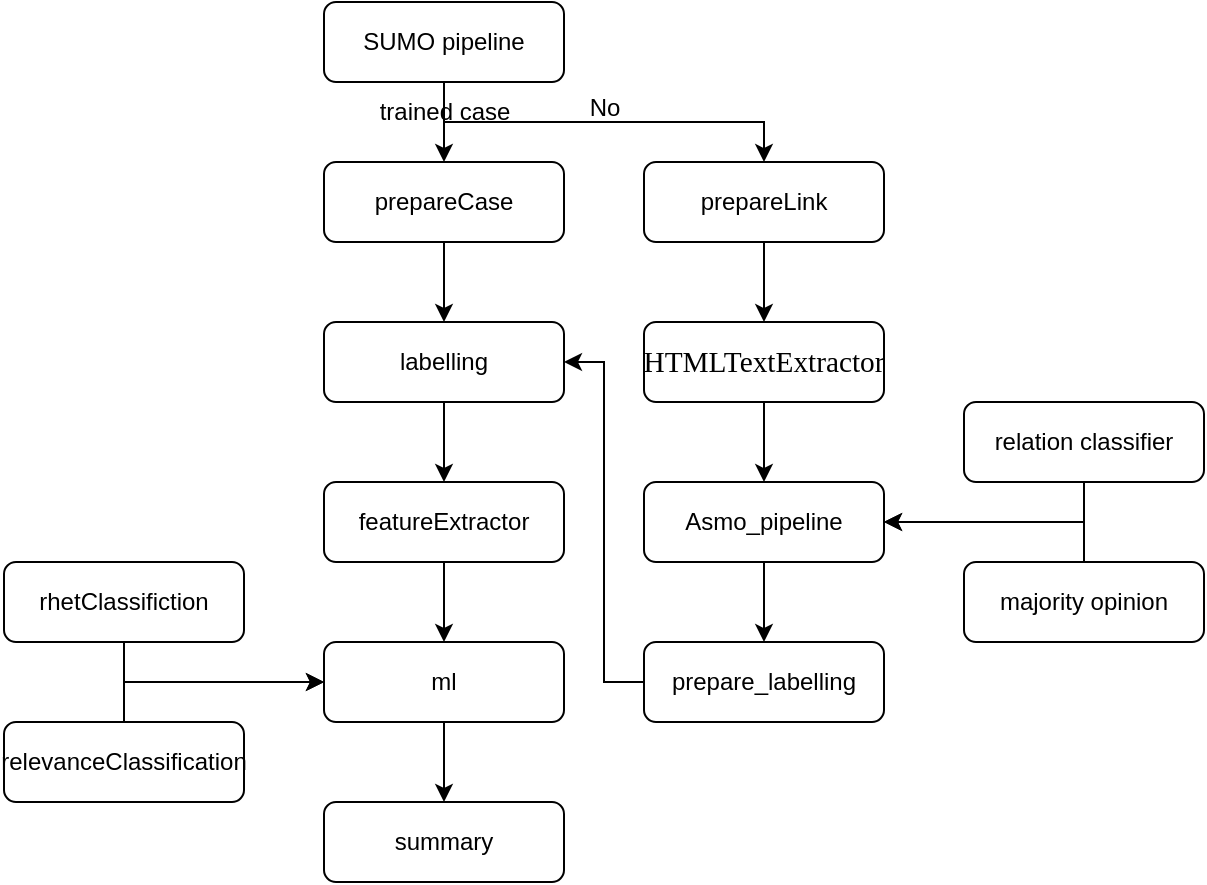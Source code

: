 <mxfile version="24.2.5" type="device">
  <diagram id="C5RBs43oDa-KdzZeNtuy" name="Page-1">
    <mxGraphModel dx="1768" dy="528" grid="1" gridSize="10" guides="1" tooltips="1" connect="1" arrows="1" fold="1" page="1" pageScale="1" pageWidth="827" pageHeight="1169" math="0" shadow="0">
      <root>
        <mxCell id="WIyWlLk6GJQsqaUBKTNV-0" />
        <mxCell id="WIyWlLk6GJQsqaUBKTNV-1" parent="WIyWlLk6GJQsqaUBKTNV-0" />
        <mxCell id="GNIlAybAcB3dzbtZUp1G-9" style="edgeStyle=orthogonalEdgeStyle;rounded=0;orthogonalLoop=1;jettySize=auto;html=1;exitX=0.5;exitY=1;exitDx=0;exitDy=0;entryX=0.5;entryY=0;entryDx=0;entryDy=0;" edge="1" parent="WIyWlLk6GJQsqaUBKTNV-1" source="WIyWlLk6GJQsqaUBKTNV-3" target="GNIlAybAcB3dzbtZUp1G-4">
          <mxGeometry relative="1" as="geometry" />
        </mxCell>
        <mxCell id="GNIlAybAcB3dzbtZUp1G-11" style="edgeStyle=orthogonalEdgeStyle;rounded=0;orthogonalLoop=1;jettySize=auto;html=1;exitX=0.5;exitY=1;exitDx=0;exitDy=0;entryX=0.5;entryY=0;entryDx=0;entryDy=0;" edge="1" parent="WIyWlLk6GJQsqaUBKTNV-1" source="WIyWlLk6GJQsqaUBKTNV-3" target="GNIlAybAcB3dzbtZUp1G-10">
          <mxGeometry relative="1" as="geometry" />
        </mxCell>
        <mxCell id="WIyWlLk6GJQsqaUBKTNV-3" value="SUMO pipeline" style="rounded=1;whiteSpace=wrap;html=1;fontSize=12;glass=0;strokeWidth=1;shadow=0;" parent="WIyWlLk6GJQsqaUBKTNV-1" vertex="1">
          <mxGeometry x="160" y="80" width="120" height="40" as="geometry" />
        </mxCell>
        <mxCell id="GNIlAybAcB3dzbtZUp1G-15" style="edgeStyle=orthogonalEdgeStyle;rounded=0;orthogonalLoop=1;jettySize=auto;html=1;exitX=0.5;exitY=1;exitDx=0;exitDy=0;entryX=0.5;entryY=0;entryDx=0;entryDy=0;" edge="1" parent="WIyWlLk6GJQsqaUBKTNV-1" source="GNIlAybAcB3dzbtZUp1G-4" target="GNIlAybAcB3dzbtZUp1G-13">
          <mxGeometry relative="1" as="geometry" />
        </mxCell>
        <mxCell id="GNIlAybAcB3dzbtZUp1G-4" value="prepareCase" style="rounded=1;whiteSpace=wrap;html=1;" vertex="1" parent="WIyWlLk6GJQsqaUBKTNV-1">
          <mxGeometry x="160" y="160" width="120" height="40" as="geometry" />
        </mxCell>
        <mxCell id="GNIlAybAcB3dzbtZUp1G-6" value="trained case" style="text;html=1;align=center;verticalAlign=middle;resizable=0;points=[];autosize=1;strokeColor=none;fillColor=none;" vertex="1" parent="WIyWlLk6GJQsqaUBKTNV-1">
          <mxGeometry x="175" y="120" width="90" height="30" as="geometry" />
        </mxCell>
        <mxCell id="GNIlAybAcB3dzbtZUp1G-31" style="edgeStyle=orthogonalEdgeStyle;rounded=0;orthogonalLoop=1;jettySize=auto;html=1;exitX=0.5;exitY=1;exitDx=0;exitDy=0;entryX=0.5;entryY=0;entryDx=0;entryDy=0;" edge="1" parent="WIyWlLk6GJQsqaUBKTNV-1" source="GNIlAybAcB3dzbtZUp1G-10" target="GNIlAybAcB3dzbtZUp1G-25">
          <mxGeometry relative="1" as="geometry" />
        </mxCell>
        <mxCell id="GNIlAybAcB3dzbtZUp1G-10" value="prepareLink" style="rounded=1;whiteSpace=wrap;html=1;" vertex="1" parent="WIyWlLk6GJQsqaUBKTNV-1">
          <mxGeometry x="320" y="160" width="120" height="40" as="geometry" />
        </mxCell>
        <mxCell id="GNIlAybAcB3dzbtZUp1G-12" value="No" style="text;html=1;align=center;verticalAlign=middle;resizable=0;points=[];autosize=1;strokeColor=none;fillColor=none;" vertex="1" parent="WIyWlLk6GJQsqaUBKTNV-1">
          <mxGeometry x="280" y="118" width="40" height="30" as="geometry" />
        </mxCell>
        <mxCell id="GNIlAybAcB3dzbtZUp1G-16" style="edgeStyle=orthogonalEdgeStyle;rounded=0;orthogonalLoop=1;jettySize=auto;html=1;exitX=0.5;exitY=1;exitDx=0;exitDy=0;entryX=0.5;entryY=0;entryDx=0;entryDy=0;" edge="1" parent="WIyWlLk6GJQsqaUBKTNV-1" source="GNIlAybAcB3dzbtZUp1G-13" target="GNIlAybAcB3dzbtZUp1G-14">
          <mxGeometry relative="1" as="geometry" />
        </mxCell>
        <mxCell id="GNIlAybAcB3dzbtZUp1G-13" value="labelling" style="rounded=1;whiteSpace=wrap;html=1;" vertex="1" parent="WIyWlLk6GJQsqaUBKTNV-1">
          <mxGeometry x="160" y="240" width="120" height="40" as="geometry" />
        </mxCell>
        <mxCell id="GNIlAybAcB3dzbtZUp1G-19" style="edgeStyle=orthogonalEdgeStyle;rounded=0;orthogonalLoop=1;jettySize=auto;html=1;exitX=0.5;exitY=1;exitDx=0;exitDy=0;" edge="1" parent="WIyWlLk6GJQsqaUBKTNV-1" source="GNIlAybAcB3dzbtZUp1G-14" target="GNIlAybAcB3dzbtZUp1G-17">
          <mxGeometry relative="1" as="geometry" />
        </mxCell>
        <mxCell id="GNIlAybAcB3dzbtZUp1G-14" value="featureExtractor" style="rounded=1;whiteSpace=wrap;html=1;" vertex="1" parent="WIyWlLk6GJQsqaUBKTNV-1">
          <mxGeometry x="160" y="320" width="120" height="40" as="geometry" />
        </mxCell>
        <mxCell id="GNIlAybAcB3dzbtZUp1G-20" style="edgeStyle=orthogonalEdgeStyle;rounded=0;orthogonalLoop=1;jettySize=auto;html=1;exitX=0.5;exitY=1;exitDx=0;exitDy=0;entryX=0.5;entryY=0;entryDx=0;entryDy=0;" edge="1" parent="WIyWlLk6GJQsqaUBKTNV-1" source="GNIlAybAcB3dzbtZUp1G-17" target="GNIlAybAcB3dzbtZUp1G-18">
          <mxGeometry relative="1" as="geometry" />
        </mxCell>
        <mxCell id="GNIlAybAcB3dzbtZUp1G-17" value="ml" style="rounded=1;whiteSpace=wrap;html=1;" vertex="1" parent="WIyWlLk6GJQsqaUBKTNV-1">
          <mxGeometry x="160" y="400" width="120" height="40" as="geometry" />
        </mxCell>
        <mxCell id="GNIlAybAcB3dzbtZUp1G-18" value="summary" style="rounded=1;whiteSpace=wrap;html=1;" vertex="1" parent="WIyWlLk6GJQsqaUBKTNV-1">
          <mxGeometry x="160" y="480" width="120" height="40" as="geometry" />
        </mxCell>
        <mxCell id="GNIlAybAcB3dzbtZUp1G-23" style="edgeStyle=orthogonalEdgeStyle;rounded=0;orthogonalLoop=1;jettySize=auto;html=1;exitX=0.5;exitY=1;exitDx=0;exitDy=0;entryX=0;entryY=0.5;entryDx=0;entryDy=0;" edge="1" parent="WIyWlLk6GJQsqaUBKTNV-1" source="GNIlAybAcB3dzbtZUp1G-21" target="GNIlAybAcB3dzbtZUp1G-17">
          <mxGeometry relative="1" as="geometry" />
        </mxCell>
        <mxCell id="GNIlAybAcB3dzbtZUp1G-21" value="rhetClassifiction" style="rounded=1;whiteSpace=wrap;html=1;" vertex="1" parent="WIyWlLk6GJQsqaUBKTNV-1">
          <mxGeometry y="360" width="120" height="40" as="geometry" />
        </mxCell>
        <mxCell id="GNIlAybAcB3dzbtZUp1G-24" style="edgeStyle=orthogonalEdgeStyle;rounded=0;orthogonalLoop=1;jettySize=auto;html=1;exitX=0.5;exitY=0;exitDx=0;exitDy=0;entryX=0;entryY=0.5;entryDx=0;entryDy=0;" edge="1" parent="WIyWlLk6GJQsqaUBKTNV-1" source="GNIlAybAcB3dzbtZUp1G-22" target="GNIlAybAcB3dzbtZUp1G-17">
          <mxGeometry relative="1" as="geometry" />
        </mxCell>
        <mxCell id="GNIlAybAcB3dzbtZUp1G-22" value="relevanceClassification" style="rounded=1;whiteSpace=wrap;html=1;" vertex="1" parent="WIyWlLk6GJQsqaUBKTNV-1">
          <mxGeometry y="440" width="120" height="40" as="geometry" />
        </mxCell>
        <mxCell id="GNIlAybAcB3dzbtZUp1G-30" style="edgeStyle=orthogonalEdgeStyle;rounded=0;orthogonalLoop=1;jettySize=auto;html=1;exitX=0.5;exitY=1;exitDx=0;exitDy=0;entryX=0.5;entryY=0;entryDx=0;entryDy=0;" edge="1" parent="WIyWlLk6GJQsqaUBKTNV-1" source="GNIlAybAcB3dzbtZUp1G-25" target="GNIlAybAcB3dzbtZUp1G-26">
          <mxGeometry relative="1" as="geometry" />
        </mxCell>
        <mxCell id="GNIlAybAcB3dzbtZUp1G-25" value="&lt;p style=&quot;margin:0in;font-family:Calibri;font-size:11.0pt&quot;&gt;HTMLTextExtractor&lt;/p&gt;" style="rounded=1;whiteSpace=wrap;html=1;" vertex="1" parent="WIyWlLk6GJQsqaUBKTNV-1">
          <mxGeometry x="320" y="240" width="120" height="40" as="geometry" />
        </mxCell>
        <mxCell id="GNIlAybAcB3dzbtZUp1G-36" style="edgeStyle=orthogonalEdgeStyle;rounded=0;orthogonalLoop=1;jettySize=auto;html=1;exitX=0.5;exitY=1;exitDx=0;exitDy=0;entryX=0.5;entryY=0;entryDx=0;entryDy=0;" edge="1" parent="WIyWlLk6GJQsqaUBKTNV-1" source="GNIlAybAcB3dzbtZUp1G-26" target="GNIlAybAcB3dzbtZUp1G-35">
          <mxGeometry relative="1" as="geometry" />
        </mxCell>
        <mxCell id="GNIlAybAcB3dzbtZUp1G-26" value="&lt;span lang=&quot;x-none&quot;&gt;Asmo_&lt;/span&gt;&lt;span lang=&quot;en-GB&quot;&gt;pipeline&lt;/span&gt;" style="rounded=1;whiteSpace=wrap;html=1;" vertex="1" parent="WIyWlLk6GJQsqaUBKTNV-1">
          <mxGeometry x="320" y="320" width="120" height="40" as="geometry" />
        </mxCell>
        <mxCell id="GNIlAybAcB3dzbtZUp1G-33" style="edgeStyle=orthogonalEdgeStyle;rounded=0;orthogonalLoop=1;jettySize=auto;html=1;exitX=0.5;exitY=1;exitDx=0;exitDy=0;entryX=1;entryY=0.5;entryDx=0;entryDy=0;" edge="1" parent="WIyWlLk6GJQsqaUBKTNV-1" source="GNIlAybAcB3dzbtZUp1G-27" target="GNIlAybAcB3dzbtZUp1G-26">
          <mxGeometry relative="1" as="geometry" />
        </mxCell>
        <mxCell id="GNIlAybAcB3dzbtZUp1G-27" value="relation classifier" style="rounded=1;whiteSpace=wrap;html=1;" vertex="1" parent="WIyWlLk6GJQsqaUBKTNV-1">
          <mxGeometry x="480" y="280" width="120" height="40" as="geometry" />
        </mxCell>
        <mxCell id="GNIlAybAcB3dzbtZUp1G-34" style="edgeStyle=orthogonalEdgeStyle;rounded=0;orthogonalLoop=1;jettySize=auto;html=1;exitX=0.5;exitY=0;exitDx=0;exitDy=0;" edge="1" parent="WIyWlLk6GJQsqaUBKTNV-1" source="GNIlAybAcB3dzbtZUp1G-28" target="GNIlAybAcB3dzbtZUp1G-26">
          <mxGeometry relative="1" as="geometry" />
        </mxCell>
        <mxCell id="GNIlAybAcB3dzbtZUp1G-28" value="majority opinion" style="rounded=1;whiteSpace=wrap;html=1;" vertex="1" parent="WIyWlLk6GJQsqaUBKTNV-1">
          <mxGeometry x="480" y="360" width="120" height="40" as="geometry" />
        </mxCell>
        <mxCell id="GNIlAybAcB3dzbtZUp1G-37" style="edgeStyle=orthogonalEdgeStyle;rounded=0;orthogonalLoop=1;jettySize=auto;html=1;exitX=0;exitY=0.5;exitDx=0;exitDy=0;entryX=1;entryY=0.5;entryDx=0;entryDy=0;" edge="1" parent="WIyWlLk6GJQsqaUBKTNV-1" source="GNIlAybAcB3dzbtZUp1G-35" target="GNIlAybAcB3dzbtZUp1G-13">
          <mxGeometry relative="1" as="geometry" />
        </mxCell>
        <mxCell id="GNIlAybAcB3dzbtZUp1G-35" value="prepare_labelling" style="rounded=1;whiteSpace=wrap;html=1;" vertex="1" parent="WIyWlLk6GJQsqaUBKTNV-1">
          <mxGeometry x="320" y="400" width="120" height="40" as="geometry" />
        </mxCell>
      </root>
    </mxGraphModel>
  </diagram>
</mxfile>
